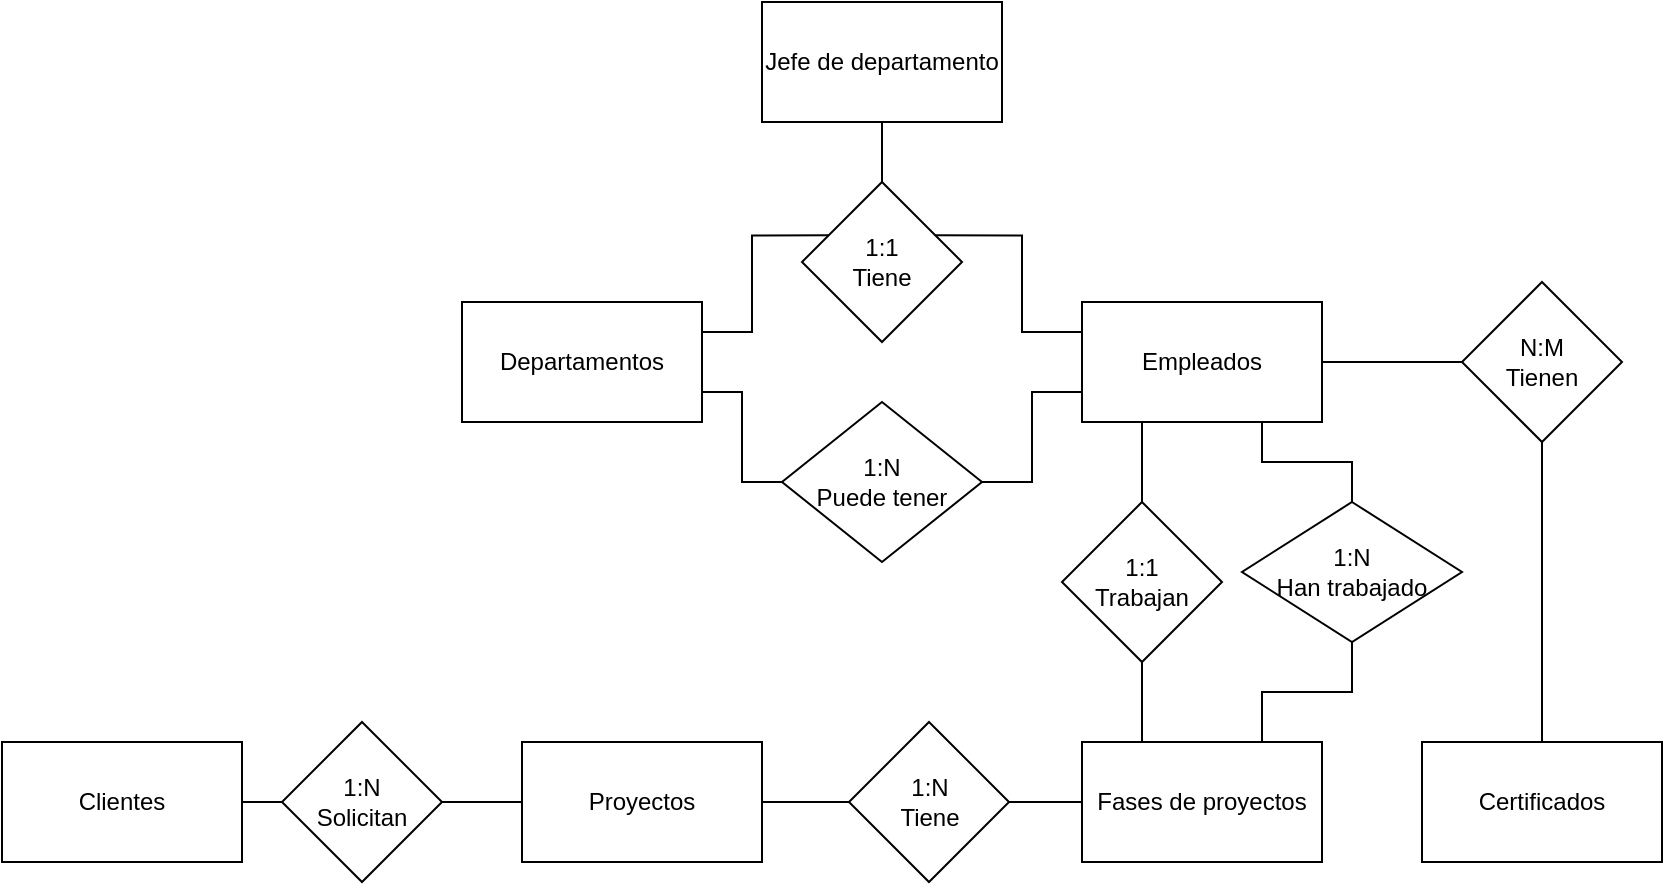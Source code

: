 <mxfile version="20.2.3" type="device"><diagram id="EBf3h8xAgPNhilp_B3mQ" name="Página-1"><mxGraphModel dx="1865" dy="1858" grid="1" gridSize="10" guides="1" tooltips="1" connect="1" arrows="1" fold="1" page="1" pageScale="1" pageWidth="827" pageHeight="1169" math="0" shadow="0"><root><mxCell id="0"/><mxCell id="1" parent="0"/><mxCell id="SJkxu7NM7pX8ids970TW-4" style="edgeStyle=orthogonalEdgeStyle;rounded=0;orthogonalLoop=1;jettySize=auto;html=1;exitX=1;exitY=0.5;exitDx=0;exitDy=0;endArrow=none;endFill=0;startArrow=none;" edge="1" parent="1" source="SJkxu7NM7pX8ids970TW-8" target="SJkxu7NM7pX8ids970TW-3"><mxGeometry relative="1" as="geometry"/></mxCell><mxCell id="SJkxu7NM7pX8ids970TW-5" style="edgeStyle=orthogonalEdgeStyle;rounded=0;orthogonalLoop=1;jettySize=auto;html=1;entryX=1;entryY=0.5;entryDx=0;entryDy=0;endArrow=none;endFill=0;startArrow=none;" edge="1" parent="1" source="SJkxu7NM7pX8ids970TW-6" target="SJkxu7NM7pX8ids970TW-2"><mxGeometry relative="1" as="geometry"/></mxCell><mxCell id="SJkxu7NM7pX8ids970TW-1" value="Proyectos" style="rounded=0;whiteSpace=wrap;html=1;" vertex="1" parent="1"><mxGeometry x="210" y="260" width="120" height="60" as="geometry"/></mxCell><mxCell id="SJkxu7NM7pX8ids970TW-2" value="Clientes" style="rounded=0;whiteSpace=wrap;html=1;" vertex="1" parent="1"><mxGeometry x="-50" y="260" width="120" height="60" as="geometry"/></mxCell><mxCell id="SJkxu7NM7pX8ids970TW-3" value="Fases de proyectos" style="rounded=0;whiteSpace=wrap;html=1;" vertex="1" parent="1"><mxGeometry x="490" y="260" width="120" height="60" as="geometry"/></mxCell><mxCell id="SJkxu7NM7pX8ids970TW-6" value="1:N&lt;br&gt;Solicitan" style="rhombus;whiteSpace=wrap;html=1;" vertex="1" parent="1"><mxGeometry x="90" y="250" width="80" height="80" as="geometry"/></mxCell><mxCell id="SJkxu7NM7pX8ids970TW-7" value="" style="edgeStyle=orthogonalEdgeStyle;rounded=0;orthogonalLoop=1;jettySize=auto;html=1;exitX=0;exitY=0.5;exitDx=0;exitDy=0;entryX=1;entryY=0.5;entryDx=0;entryDy=0;endArrow=none;endFill=0;" edge="1" parent="1" source="SJkxu7NM7pX8ids970TW-1" target="SJkxu7NM7pX8ids970TW-6"><mxGeometry relative="1" as="geometry"><mxPoint x="270" y="250" as="sourcePoint"/><mxPoint x="270" y="170" as="targetPoint"/></mxGeometry></mxCell><mxCell id="SJkxu7NM7pX8ids970TW-8" value="1:N&lt;br&gt;Tiene" style="rhombus;whiteSpace=wrap;html=1;" vertex="1" parent="1"><mxGeometry x="373.5" y="250" width="80" height="80" as="geometry"/></mxCell><mxCell id="SJkxu7NM7pX8ids970TW-9" value="" style="edgeStyle=orthogonalEdgeStyle;rounded=0;orthogonalLoop=1;jettySize=auto;html=1;exitX=1;exitY=0.5;exitDx=0;exitDy=0;endArrow=none;endFill=0;" edge="1" parent="1" source="SJkxu7NM7pX8ids970TW-1" target="SJkxu7NM7pX8ids970TW-8"><mxGeometry relative="1" as="geometry"><mxPoint x="330" y="290" as="sourcePoint"/><mxPoint x="470" y="290" as="targetPoint"/></mxGeometry></mxCell><mxCell id="SJkxu7NM7pX8ids970TW-11" style="edgeStyle=orthogonalEdgeStyle;rounded=0;orthogonalLoop=1;jettySize=auto;html=1;exitX=0.5;exitY=1;exitDx=0;exitDy=0;entryX=0.25;entryY=0;entryDx=0;entryDy=0;endArrow=none;endFill=0;startArrow=none;" edge="1" parent="1" source="SJkxu7NM7pX8ids970TW-12" target="SJkxu7NM7pX8ids970TW-3"><mxGeometry relative="1" as="geometry"/></mxCell><mxCell id="SJkxu7NM7pX8ids970TW-14" style="edgeStyle=orthogonalEdgeStyle;rounded=0;orthogonalLoop=1;jettySize=auto;html=1;exitX=0.5;exitY=1;exitDx=0;exitDy=0;entryX=0.75;entryY=0;entryDx=0;entryDy=0;endArrow=none;endFill=0;startArrow=none;" edge="1" parent="1" source="SJkxu7NM7pX8ids970TW-15" target="SJkxu7NM7pX8ids970TW-3"><mxGeometry relative="1" as="geometry"/></mxCell><mxCell id="SJkxu7NM7pX8ids970TW-19" style="edgeStyle=orthogonalEdgeStyle;rounded=0;orthogonalLoop=1;jettySize=auto;html=1;exitX=0.5;exitY=1;exitDx=0;exitDy=0;endArrow=none;endFill=0;startArrow=none;" edge="1" parent="1" source="SJkxu7NM7pX8ids970TW-20" target="SJkxu7NM7pX8ids970TW-18"><mxGeometry relative="1" as="geometry"/></mxCell><mxCell id="SJkxu7NM7pX8ids970TW-23" style="edgeStyle=orthogonalEdgeStyle;rounded=0;orthogonalLoop=1;jettySize=auto;html=1;exitX=0;exitY=0.5;exitDx=0;exitDy=0;endArrow=none;endFill=0;startArrow=none;entryX=1;entryY=0.75;entryDx=0;entryDy=0;" edge="1" parent="1" source="SJkxu7NM7pX8ids970TW-24" target="SJkxu7NM7pX8ids970TW-22"><mxGeometry relative="1" as="geometry"/></mxCell><mxCell id="SJkxu7NM7pX8ids970TW-10" value="Empleados" style="rounded=0;whiteSpace=wrap;html=1;" vertex="1" parent="1"><mxGeometry x="490" y="40" width="120" height="60" as="geometry"/></mxCell><mxCell id="SJkxu7NM7pX8ids970TW-12" value="1:1&lt;br&gt;Trabajan" style="rhombus;whiteSpace=wrap;html=1;" vertex="1" parent="1"><mxGeometry x="480" y="140" width="80" height="80" as="geometry"/></mxCell><mxCell id="SJkxu7NM7pX8ids970TW-13" value="" style="edgeStyle=orthogonalEdgeStyle;rounded=0;orthogonalLoop=1;jettySize=auto;html=1;exitX=0.25;exitY=1;exitDx=0;exitDy=0;entryX=0.5;entryY=0;entryDx=0;entryDy=0;endArrow=none;endFill=0;" edge="1" parent="1" source="SJkxu7NM7pX8ids970TW-10" target="SJkxu7NM7pX8ids970TW-12"><mxGeometry relative="1" as="geometry"><mxPoint x="550" y="100" as="sourcePoint"/><mxPoint x="550" y="260" as="targetPoint"/></mxGeometry></mxCell><mxCell id="SJkxu7NM7pX8ids970TW-15" value="1:N&lt;br&gt;Han trabajado" style="rhombus;whiteSpace=wrap;html=1;" vertex="1" parent="1"><mxGeometry x="570" y="140" width="110" height="70" as="geometry"/></mxCell><mxCell id="SJkxu7NM7pX8ids970TW-17" value="" style="edgeStyle=orthogonalEdgeStyle;rounded=0;orthogonalLoop=1;jettySize=auto;html=1;exitX=0.75;exitY=1;exitDx=0;exitDy=0;endArrow=none;endFill=0;" edge="1" parent="1" source="SJkxu7NM7pX8ids970TW-10" target="SJkxu7NM7pX8ids970TW-15"><mxGeometry relative="1" as="geometry"><mxPoint x="580" y="100" as="sourcePoint"/><mxPoint x="580" y="260" as="targetPoint"/></mxGeometry></mxCell><mxCell id="SJkxu7NM7pX8ids970TW-18" value="Certificados" style="rounded=0;whiteSpace=wrap;html=1;" vertex="1" parent="1"><mxGeometry x="660" y="260" width="120" height="60" as="geometry"/></mxCell><mxCell id="SJkxu7NM7pX8ids970TW-20" value="N:M&lt;br&gt;Tienen" style="rhombus;whiteSpace=wrap;html=1;" vertex="1" parent="1"><mxGeometry x="680" y="30" width="80" height="80" as="geometry"/></mxCell><mxCell id="SJkxu7NM7pX8ids970TW-21" value="" style="edgeStyle=orthogonalEdgeStyle;rounded=0;orthogonalLoop=1;jettySize=auto;html=1;exitX=1;exitY=0.5;exitDx=0;exitDy=0;endArrow=none;endFill=0;" edge="1" parent="1" source="SJkxu7NM7pX8ids970TW-10" target="SJkxu7NM7pX8ids970TW-20"><mxGeometry relative="1" as="geometry"><mxPoint x="610" y="70" as="sourcePoint"/><mxPoint x="767" y="250" as="targetPoint"/></mxGeometry></mxCell><mxCell id="SJkxu7NM7pX8ids970TW-26" style="edgeStyle=orthogonalEdgeStyle;rounded=0;orthogonalLoop=1;jettySize=auto;html=1;exitX=1;exitY=0.25;exitDx=0;exitDy=0;entryX=0;entryY=0.25;entryDx=0;entryDy=0;endArrow=none;endFill=0;startArrow=none;" edge="1" parent="1" source="SJkxu7NM7pX8ids970TW-27" target="SJkxu7NM7pX8ids970TW-10"><mxGeometry relative="1" as="geometry"/></mxCell><mxCell id="SJkxu7NM7pX8ids970TW-22" value="Departamentos" style="rounded=0;whiteSpace=wrap;html=1;" vertex="1" parent="1"><mxGeometry x="180" y="40" width="120" height="60" as="geometry"/></mxCell><mxCell id="SJkxu7NM7pX8ids970TW-24" value="1:N&lt;br&gt;Puede tener" style="rhombus;whiteSpace=wrap;html=1;" vertex="1" parent="1"><mxGeometry x="340" y="90" width="100" height="80" as="geometry"/></mxCell><mxCell id="SJkxu7NM7pX8ids970TW-25" value="" style="edgeStyle=orthogonalEdgeStyle;rounded=0;orthogonalLoop=1;jettySize=auto;html=1;exitX=0;exitY=0.75;exitDx=0;exitDy=0;endArrow=none;endFill=0;" edge="1" parent="1" source="SJkxu7NM7pX8ids970TW-10" target="SJkxu7NM7pX8ids970TW-24"><mxGeometry relative="1" as="geometry"><mxPoint x="490" y="70" as="sourcePoint"/><mxPoint x="330" y="70" as="targetPoint"/></mxGeometry></mxCell><mxCell id="SJkxu7NM7pX8ids970TW-27" value="1:1&lt;br&gt;Tiene" style="rhombus;whiteSpace=wrap;html=1;" vertex="1" parent="1"><mxGeometry x="350" y="-20" width="80" height="80" as="geometry"/></mxCell><mxCell id="SJkxu7NM7pX8ids970TW-28" value="" style="edgeStyle=orthogonalEdgeStyle;rounded=0;orthogonalLoop=1;jettySize=auto;html=1;exitX=1;exitY=0.25;exitDx=0;exitDy=0;entryX=0;entryY=0.25;entryDx=0;entryDy=0;endArrow=none;endFill=0;" edge="1" parent="1" source="SJkxu7NM7pX8ids970TW-22" target="SJkxu7NM7pX8ids970TW-27"><mxGeometry relative="1" as="geometry"><mxPoint x="300" y="55" as="sourcePoint"/><mxPoint x="490" y="55" as="targetPoint"/></mxGeometry></mxCell><mxCell id="SJkxu7NM7pX8ids970TW-30" style="edgeStyle=orthogonalEdgeStyle;rounded=0;orthogonalLoop=1;jettySize=auto;html=1;exitX=0.5;exitY=1;exitDx=0;exitDy=0;entryX=0.5;entryY=0;entryDx=0;entryDy=0;endArrow=none;endFill=0;" edge="1" parent="1" source="SJkxu7NM7pX8ids970TW-29" target="SJkxu7NM7pX8ids970TW-27"><mxGeometry relative="1" as="geometry"/></mxCell><mxCell id="SJkxu7NM7pX8ids970TW-29" value="Jefe de departamento" style="rounded=0;whiteSpace=wrap;html=1;" vertex="1" parent="1"><mxGeometry x="330" y="-110" width="120" height="60" as="geometry"/></mxCell></root></mxGraphModel></diagram></mxfile>